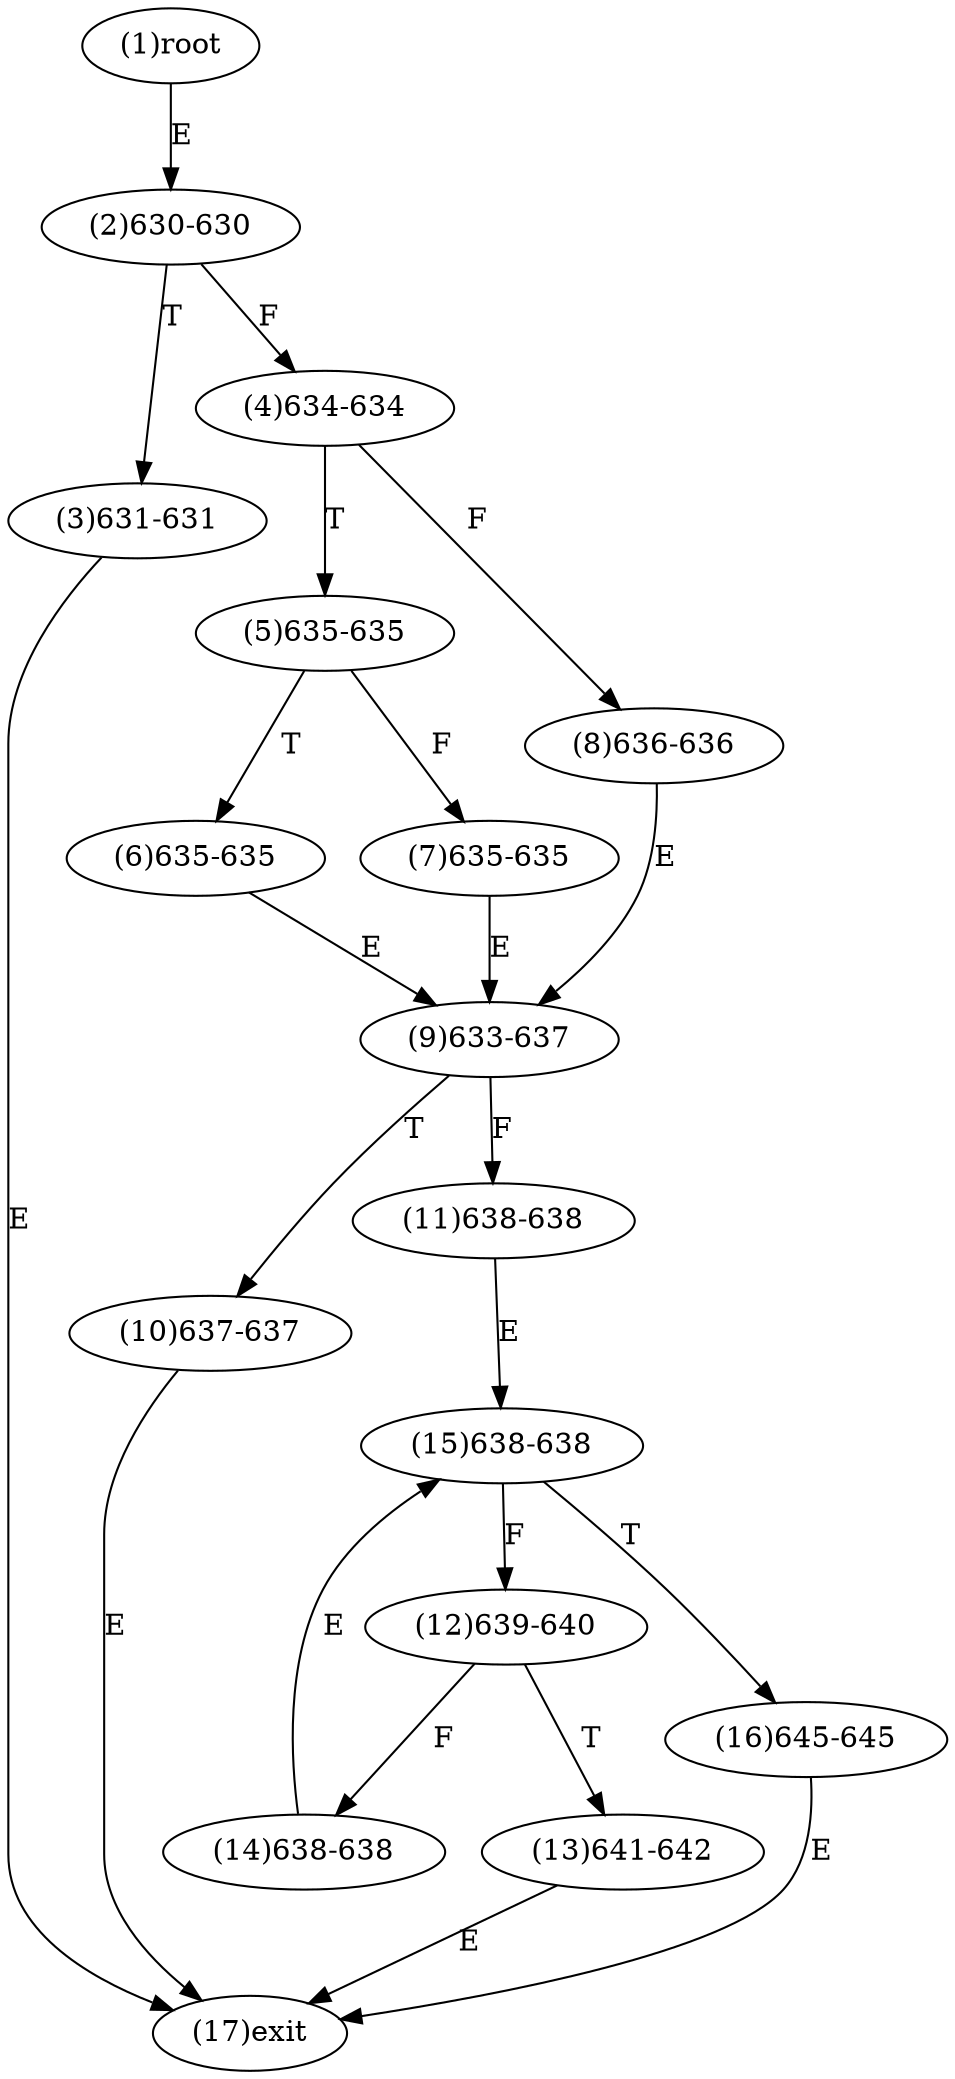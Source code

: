 digraph "" { 
1[ label="(1)root"];
2[ label="(2)630-630"];
3[ label="(3)631-631"];
4[ label="(4)634-634"];
5[ label="(5)635-635"];
6[ label="(6)635-635"];
7[ label="(7)635-635"];
8[ label="(8)636-636"];
9[ label="(9)633-637"];
10[ label="(10)637-637"];
11[ label="(11)638-638"];
12[ label="(12)639-640"];
13[ label="(13)641-642"];
14[ label="(14)638-638"];
15[ label="(15)638-638"];
17[ label="(17)exit"];
16[ label="(16)645-645"];
1->2[ label="E"];
2->4[ label="F"];
2->3[ label="T"];
3->17[ label="E"];
4->8[ label="F"];
4->5[ label="T"];
5->7[ label="F"];
5->6[ label="T"];
6->9[ label="E"];
7->9[ label="E"];
8->9[ label="E"];
9->11[ label="F"];
9->10[ label="T"];
10->17[ label="E"];
11->15[ label="E"];
12->14[ label="F"];
12->13[ label="T"];
13->17[ label="E"];
14->15[ label="E"];
15->12[ label="F"];
15->16[ label="T"];
16->17[ label="E"];
}